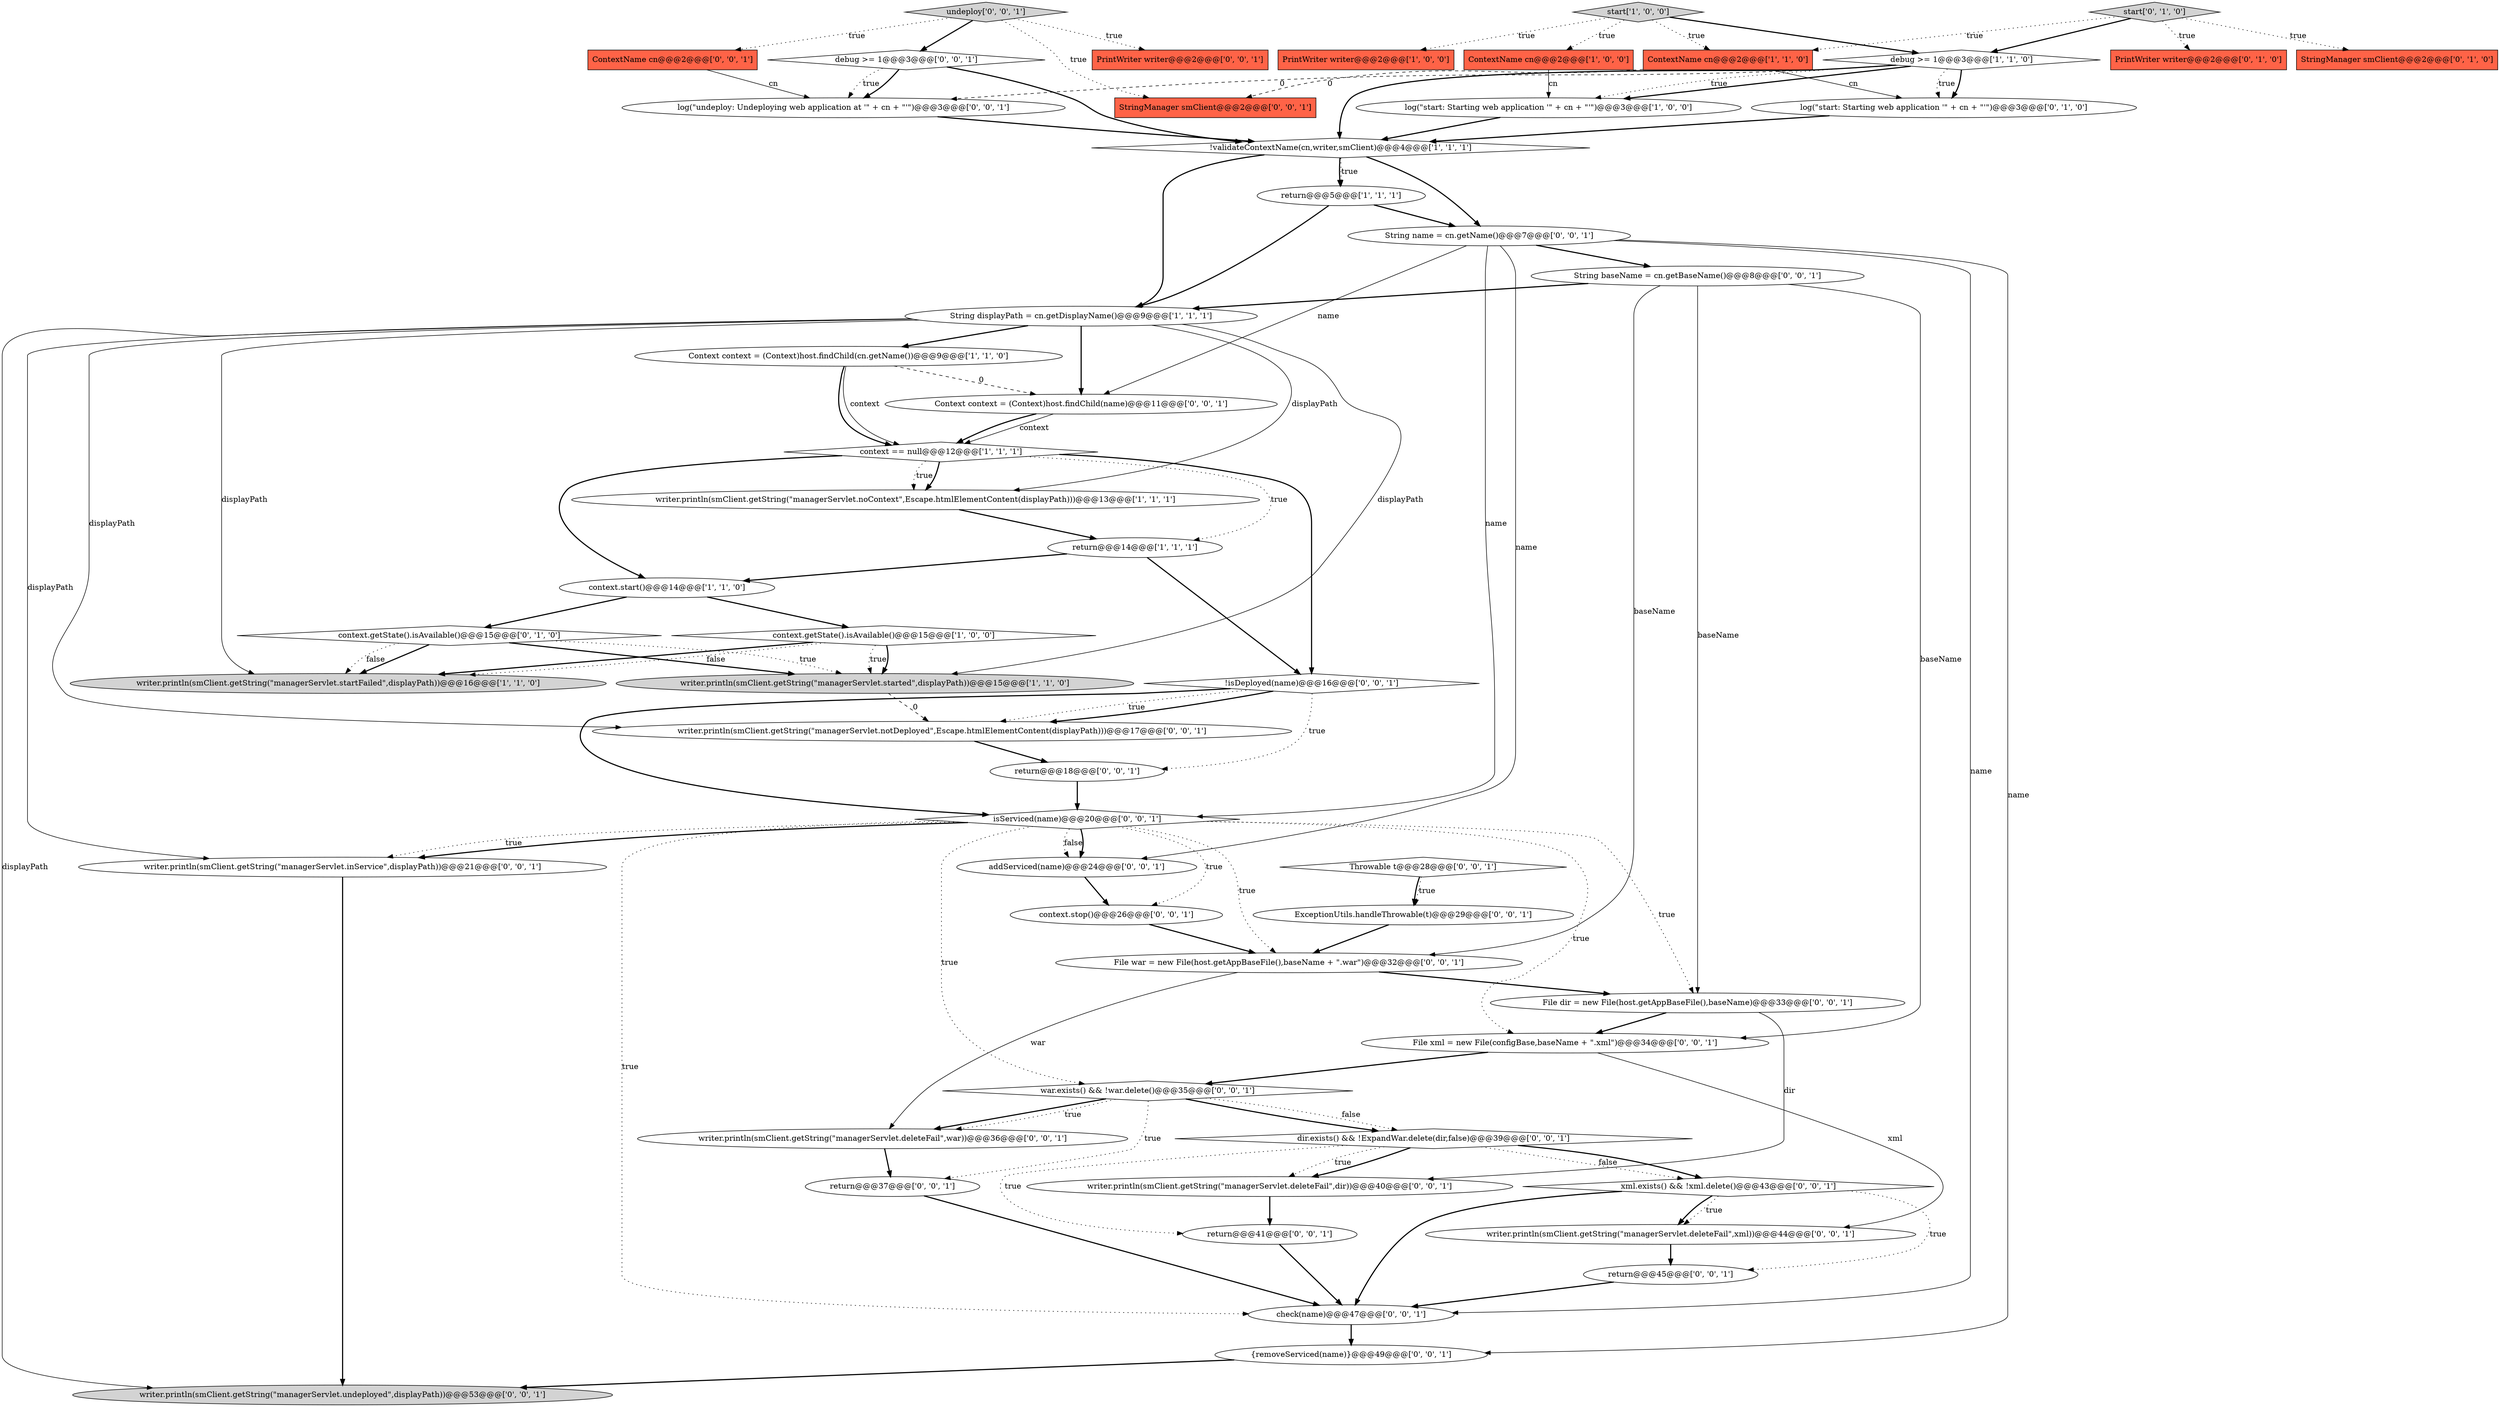 digraph {
47 [style = filled, label = "addServiced(name)@@@24@@@['0', '0', '1']", fillcolor = white, shape = ellipse image = "AAA0AAABBB3BBB"];
16 [style = filled, label = "writer.println(smClient.getString(\"managerServlet.startFailed\",displayPath))@@@16@@@['1', '1', '0']", fillcolor = lightgray, shape = ellipse image = "AAA0AAABBB1BBB"];
10 [style = filled, label = "context == null@@@12@@@['1', '1', '1']", fillcolor = white, shape = diamond image = "AAA0AAABBB1BBB"];
38 [style = filled, label = "dir.exists() && !ExpandWar.delete(dir,false)@@@39@@@['0', '0', '1']", fillcolor = white, shape = diamond image = "AAA0AAABBB3BBB"];
0 [style = filled, label = "Context context = (Context)host.findChild(cn.getName())@@@9@@@['1', '1', '0']", fillcolor = white, shape = ellipse image = "AAA0AAABBB1BBB"];
18 [style = filled, label = "start['0', '1', '0']", fillcolor = lightgray, shape = diamond image = "AAA0AAABBB2BBB"];
48 [style = filled, label = "log(\"undeploy: Undeploying web application at '\" + cn + \"'\")@@@3@@@['0', '0', '1']", fillcolor = white, shape = ellipse image = "AAA0AAABBB3BBB"];
12 [style = filled, label = "String displayPath = cn.getDisplayName()@@@9@@@['1', '1', '1']", fillcolor = white, shape = ellipse image = "AAA0AAABBB1BBB"];
22 [style = filled, label = "writer.println(smClient.getString(\"managerServlet.inService\",displayPath))@@@21@@@['0', '0', '1']", fillcolor = white, shape = ellipse image = "AAA0AAABBB3BBB"];
52 [style = filled, label = "{removeServiced(name)}@@@49@@@['0', '0', '1']", fillcolor = white, shape = ellipse image = "AAA0AAABBB3BBB"];
32 [style = filled, label = "xml.exists() && !xml.delete()@@@43@@@['0', '0', '1']", fillcolor = white, shape = diamond image = "AAA0AAABBB3BBB"];
51 [style = filled, label = "String name = cn.getName()@@@7@@@['0', '0', '1']", fillcolor = white, shape = ellipse image = "AAA0AAABBB3BBB"];
45 [style = filled, label = "StringManager smClient@@@2@@@['0', '0', '1']", fillcolor = tomato, shape = box image = "AAA0AAABBB3BBB"];
23 [style = filled, label = "debug >= 1@@@3@@@['0', '0', '1']", fillcolor = white, shape = diamond image = "AAA0AAABBB3BBB"];
8 [style = filled, label = "context.start()@@@14@@@['1', '1', '0']", fillcolor = white, shape = ellipse image = "AAA0AAABBB1BBB"];
28 [style = filled, label = "ContextName cn@@@2@@@['0', '0', '1']", fillcolor = tomato, shape = box image = "AAA0AAABBB3BBB"];
19 [style = filled, label = "PrintWriter writer@@@2@@@['0', '1', '0']", fillcolor = tomato, shape = box image = "AAA0AAABBB2BBB"];
33 [style = filled, label = "!isDeployed(name)@@@16@@@['0', '0', '1']", fillcolor = white, shape = diamond image = "AAA0AAABBB3BBB"];
43 [style = filled, label = "war.exists() && !war.delete()@@@35@@@['0', '0', '1']", fillcolor = white, shape = diamond image = "AAA0AAABBB3BBB"];
2 [style = filled, label = "start['1', '0', '0']", fillcolor = lightgray, shape = diamond image = "AAA0AAABBB1BBB"];
39 [style = filled, label = "writer.println(smClient.getString(\"managerServlet.deleteFail\",dir))@@@40@@@['0', '0', '1']", fillcolor = white, shape = ellipse image = "AAA0AAABBB3BBB"];
30 [style = filled, label = "writer.println(smClient.getString(\"managerServlet.deleteFail\",war))@@@36@@@['0', '0', '1']", fillcolor = white, shape = ellipse image = "AAA0AAABBB3BBB"];
1 [style = filled, label = "!validateContextName(cn,writer,smClient)@@@4@@@['1', '1', '1']", fillcolor = white, shape = diamond image = "AAA0AAABBB1BBB"];
49 [style = filled, label = "Throwable t@@@28@@@['0', '0', '1']", fillcolor = white, shape = diamond image = "AAA0AAABBB3BBB"];
42 [style = filled, label = "File dir = new File(host.getAppBaseFile(),baseName)@@@33@@@['0', '0', '1']", fillcolor = white, shape = ellipse image = "AAA0AAABBB3BBB"];
54 [style = filled, label = "writer.println(smClient.getString(\"managerServlet.deleteFail\",xml))@@@44@@@['0', '0', '1']", fillcolor = white, shape = ellipse image = "AAA0AAABBB3BBB"];
7 [style = filled, label = "writer.println(smClient.getString(\"managerServlet.noContext\",Escape.htmlElementContent(displayPath)))@@@13@@@['1', '1', '1']", fillcolor = white, shape = ellipse image = "AAA0AAABBB1BBB"];
40 [style = filled, label = "PrintWriter writer@@@2@@@['0', '0', '1']", fillcolor = tomato, shape = box image = "AAA0AAABBB3BBB"];
36 [style = filled, label = "Context context = (Context)host.findChild(name)@@@11@@@['0', '0', '1']", fillcolor = white, shape = ellipse image = "AAA0AAABBB3BBB"];
21 [style = filled, label = "log(\"start: Starting web application '\" + cn + \"'\")@@@3@@@['0', '1', '0']", fillcolor = white, shape = ellipse image = "AAA0AAABBB2BBB"];
14 [style = filled, label = "debug >= 1@@@3@@@['1', '1', '0']", fillcolor = white, shape = diamond image = "AAA0AAABBB1BBB"];
9 [style = filled, label = "return@@@5@@@['1', '1', '1']", fillcolor = white, shape = ellipse image = "AAA0AAABBB1BBB"];
13 [style = filled, label = "ContextName cn@@@2@@@['1', '1', '0']", fillcolor = tomato, shape = box image = "AAA0AAABBB1BBB"];
5 [style = filled, label = "context.getState().isAvailable()@@@15@@@['1', '0', '0']", fillcolor = white, shape = diamond image = "AAA0AAABBB1BBB"];
4 [style = filled, label = "return@@@14@@@['1', '1', '1']", fillcolor = white, shape = ellipse image = "AAA0AAABBB1BBB"];
17 [style = filled, label = "context.getState().isAvailable()@@@15@@@['0', '1', '0']", fillcolor = white, shape = diamond image = "AAA0AAABBB2BBB"];
29 [style = filled, label = "File xml = new File(configBase,baseName + \".xml\")@@@34@@@['0', '0', '1']", fillcolor = white, shape = ellipse image = "AAA0AAABBB3BBB"];
31 [style = filled, label = "return@@@41@@@['0', '0', '1']", fillcolor = white, shape = ellipse image = "AAA0AAABBB3BBB"];
27 [style = filled, label = "File war = new File(host.getAppBaseFile(),baseName + \".war\")@@@32@@@['0', '0', '1']", fillcolor = white, shape = ellipse image = "AAA0AAABBB3BBB"];
34 [style = filled, label = "undeploy['0', '0', '1']", fillcolor = lightgray, shape = diamond image = "AAA0AAABBB3BBB"];
26 [style = filled, label = "isServiced(name)@@@20@@@['0', '0', '1']", fillcolor = white, shape = diamond image = "AAA0AAABBB3BBB"];
6 [style = filled, label = "ContextName cn@@@2@@@['1', '0', '0']", fillcolor = tomato, shape = box image = "AAA0AAABBB1BBB"];
25 [style = filled, label = "context.stop()@@@26@@@['0', '0', '1']", fillcolor = white, shape = ellipse image = "AAA0AAABBB3BBB"];
46 [style = filled, label = "String baseName = cn.getBaseName()@@@8@@@['0', '0', '1']", fillcolor = white, shape = ellipse image = "AAA0AAABBB3BBB"];
3 [style = filled, label = "log(\"start: Starting web application '\" + cn + \"'\")@@@3@@@['1', '0', '0']", fillcolor = white, shape = ellipse image = "AAA0AAABBB1BBB"];
11 [style = filled, label = "PrintWriter writer@@@2@@@['1', '0', '0']", fillcolor = tomato, shape = box image = "AAA0AAABBB1BBB"];
53 [style = filled, label = "writer.println(smClient.getString(\"managerServlet.notDeployed\",Escape.htmlElementContent(displayPath)))@@@17@@@['0', '0', '1']", fillcolor = white, shape = ellipse image = "AAA0AAABBB3BBB"];
37 [style = filled, label = "return@@@45@@@['0', '0', '1']", fillcolor = white, shape = ellipse image = "AAA0AAABBB3BBB"];
44 [style = filled, label = "check(name)@@@47@@@['0', '0', '1']", fillcolor = white, shape = ellipse image = "AAA0AAABBB3BBB"];
24 [style = filled, label = "return@@@18@@@['0', '0', '1']", fillcolor = white, shape = ellipse image = "AAA0AAABBB3BBB"];
41 [style = filled, label = "ExceptionUtils.handleThrowable(t)@@@29@@@['0', '0', '1']", fillcolor = white, shape = ellipse image = "AAA0AAABBB3BBB"];
50 [style = filled, label = "return@@@37@@@['0', '0', '1']", fillcolor = white, shape = ellipse image = "AAA0AAABBB3BBB"];
20 [style = filled, label = "StringManager smClient@@@2@@@['0', '1', '0']", fillcolor = tomato, shape = box image = "AAA0AAABBB2BBB"];
35 [style = filled, label = "writer.println(smClient.getString(\"managerServlet.undeployed\",displayPath))@@@53@@@['0', '0', '1']", fillcolor = lightgray, shape = ellipse image = "AAA0AAABBB3BBB"];
15 [style = filled, label = "writer.println(smClient.getString(\"managerServlet.started\",displayPath))@@@15@@@['1', '1', '0']", fillcolor = lightgray, shape = ellipse image = "AAA0AAABBB1BBB"];
49->41 [style = bold, label=""];
32->54 [style = bold, label=""];
41->27 [style = bold, label=""];
34->40 [style = dotted, label="true"];
14->3 [style = bold, label=""];
9->51 [style = bold, label=""];
0->36 [style = dashed, label="0"];
34->23 [style = bold, label=""];
33->24 [style = dotted, label="true"];
38->39 [style = dotted, label="true"];
4->8 [style = bold, label=""];
22->35 [style = bold, label=""];
10->7 [style = dotted, label="true"];
29->54 [style = solid, label="xml"];
3->1 [style = bold, label=""];
18->13 [style = dotted, label="true"];
36->10 [style = solid, label="context"];
17->15 [style = dotted, label="true"];
38->32 [style = dotted, label="false"];
12->53 [style = solid, label="displayPath"];
46->42 [style = solid, label="baseName"];
34->28 [style = dotted, label="true"];
12->35 [style = solid, label="displayPath"];
26->42 [style = dotted, label="true"];
52->35 [style = bold, label=""];
43->50 [style = dotted, label="true"];
51->46 [style = bold, label=""];
34->45 [style = dotted, label="true"];
12->16 [style = solid, label="displayPath"];
17->16 [style = bold, label=""];
9->12 [style = bold, label=""];
38->39 [style = bold, label=""];
12->0 [style = bold, label=""];
26->22 [style = bold, label=""];
42->39 [style = solid, label="dir"];
39->31 [style = bold, label=""];
31->44 [style = bold, label=""];
18->20 [style = dotted, label="true"];
1->9 [style = bold, label=""];
8->5 [style = bold, label=""];
1->9 [style = dotted, label="true"];
51->26 [style = solid, label="name"];
14->21 [style = bold, label=""];
1->12 [style = bold, label=""];
28->48 [style = solid, label="cn"];
27->30 [style = solid, label="war"];
12->7 [style = solid, label="displayPath"];
14->48 [style = dashed, label="0"];
48->1 [style = bold, label=""];
38->31 [style = dotted, label="true"];
10->7 [style = bold, label=""];
12->22 [style = solid, label="displayPath"];
17->15 [style = bold, label=""];
26->44 [style = dotted, label="true"];
2->13 [style = dotted, label="true"];
46->29 [style = solid, label="baseName"];
51->44 [style = solid, label="name"];
18->19 [style = dotted, label="true"];
43->38 [style = dotted, label="false"];
25->27 [style = bold, label=""];
53->24 [style = bold, label=""];
26->47 [style = dotted, label="false"];
26->22 [style = dotted, label="true"];
24->26 [style = bold, label=""];
30->50 [style = bold, label=""];
5->16 [style = bold, label=""];
44->52 [style = bold, label=""];
42->29 [style = bold, label=""];
6->3 [style = solid, label="cn"];
0->10 [style = solid, label="context"];
14->3 [style = dotted, label="true"];
36->10 [style = bold, label=""];
12->15 [style = solid, label="displayPath"];
10->8 [style = bold, label=""];
26->43 [style = dotted, label="true"];
5->15 [style = dotted, label="true"];
27->42 [style = bold, label=""];
13->45 [style = dashed, label="0"];
54->37 [style = bold, label=""];
17->16 [style = dotted, label="false"];
51->52 [style = solid, label="name"];
33->53 [style = dotted, label="true"];
4->33 [style = bold, label=""];
32->54 [style = dotted, label="true"];
21->1 [style = bold, label=""];
43->30 [style = bold, label=""];
18->14 [style = bold, label=""];
46->12 [style = bold, label=""];
50->44 [style = bold, label=""];
26->29 [style = dotted, label="true"];
15->53 [style = dashed, label="0"];
2->11 [style = dotted, label="true"];
13->21 [style = solid, label="cn"];
38->32 [style = bold, label=""];
1->51 [style = bold, label=""];
49->41 [style = dotted, label="true"];
26->47 [style = bold, label=""];
23->1 [style = bold, label=""];
37->44 [style = bold, label=""];
26->25 [style = dotted, label="true"];
5->16 [style = dotted, label="false"];
33->53 [style = bold, label=""];
2->6 [style = dotted, label="true"];
23->48 [style = dotted, label="true"];
8->17 [style = bold, label=""];
46->27 [style = solid, label="baseName"];
14->1 [style = bold, label=""];
0->10 [style = bold, label=""];
43->30 [style = dotted, label="true"];
14->21 [style = dotted, label="true"];
29->43 [style = bold, label=""];
51->36 [style = solid, label="name"];
32->37 [style = dotted, label="true"];
10->4 [style = dotted, label="true"];
7->4 [style = bold, label=""];
33->26 [style = bold, label=""];
23->48 [style = bold, label=""];
32->44 [style = bold, label=""];
2->14 [style = bold, label=""];
51->47 [style = solid, label="name"];
26->27 [style = dotted, label="true"];
10->33 [style = bold, label=""];
47->25 [style = bold, label=""];
12->36 [style = bold, label=""];
43->38 [style = bold, label=""];
5->15 [style = bold, label=""];
}
